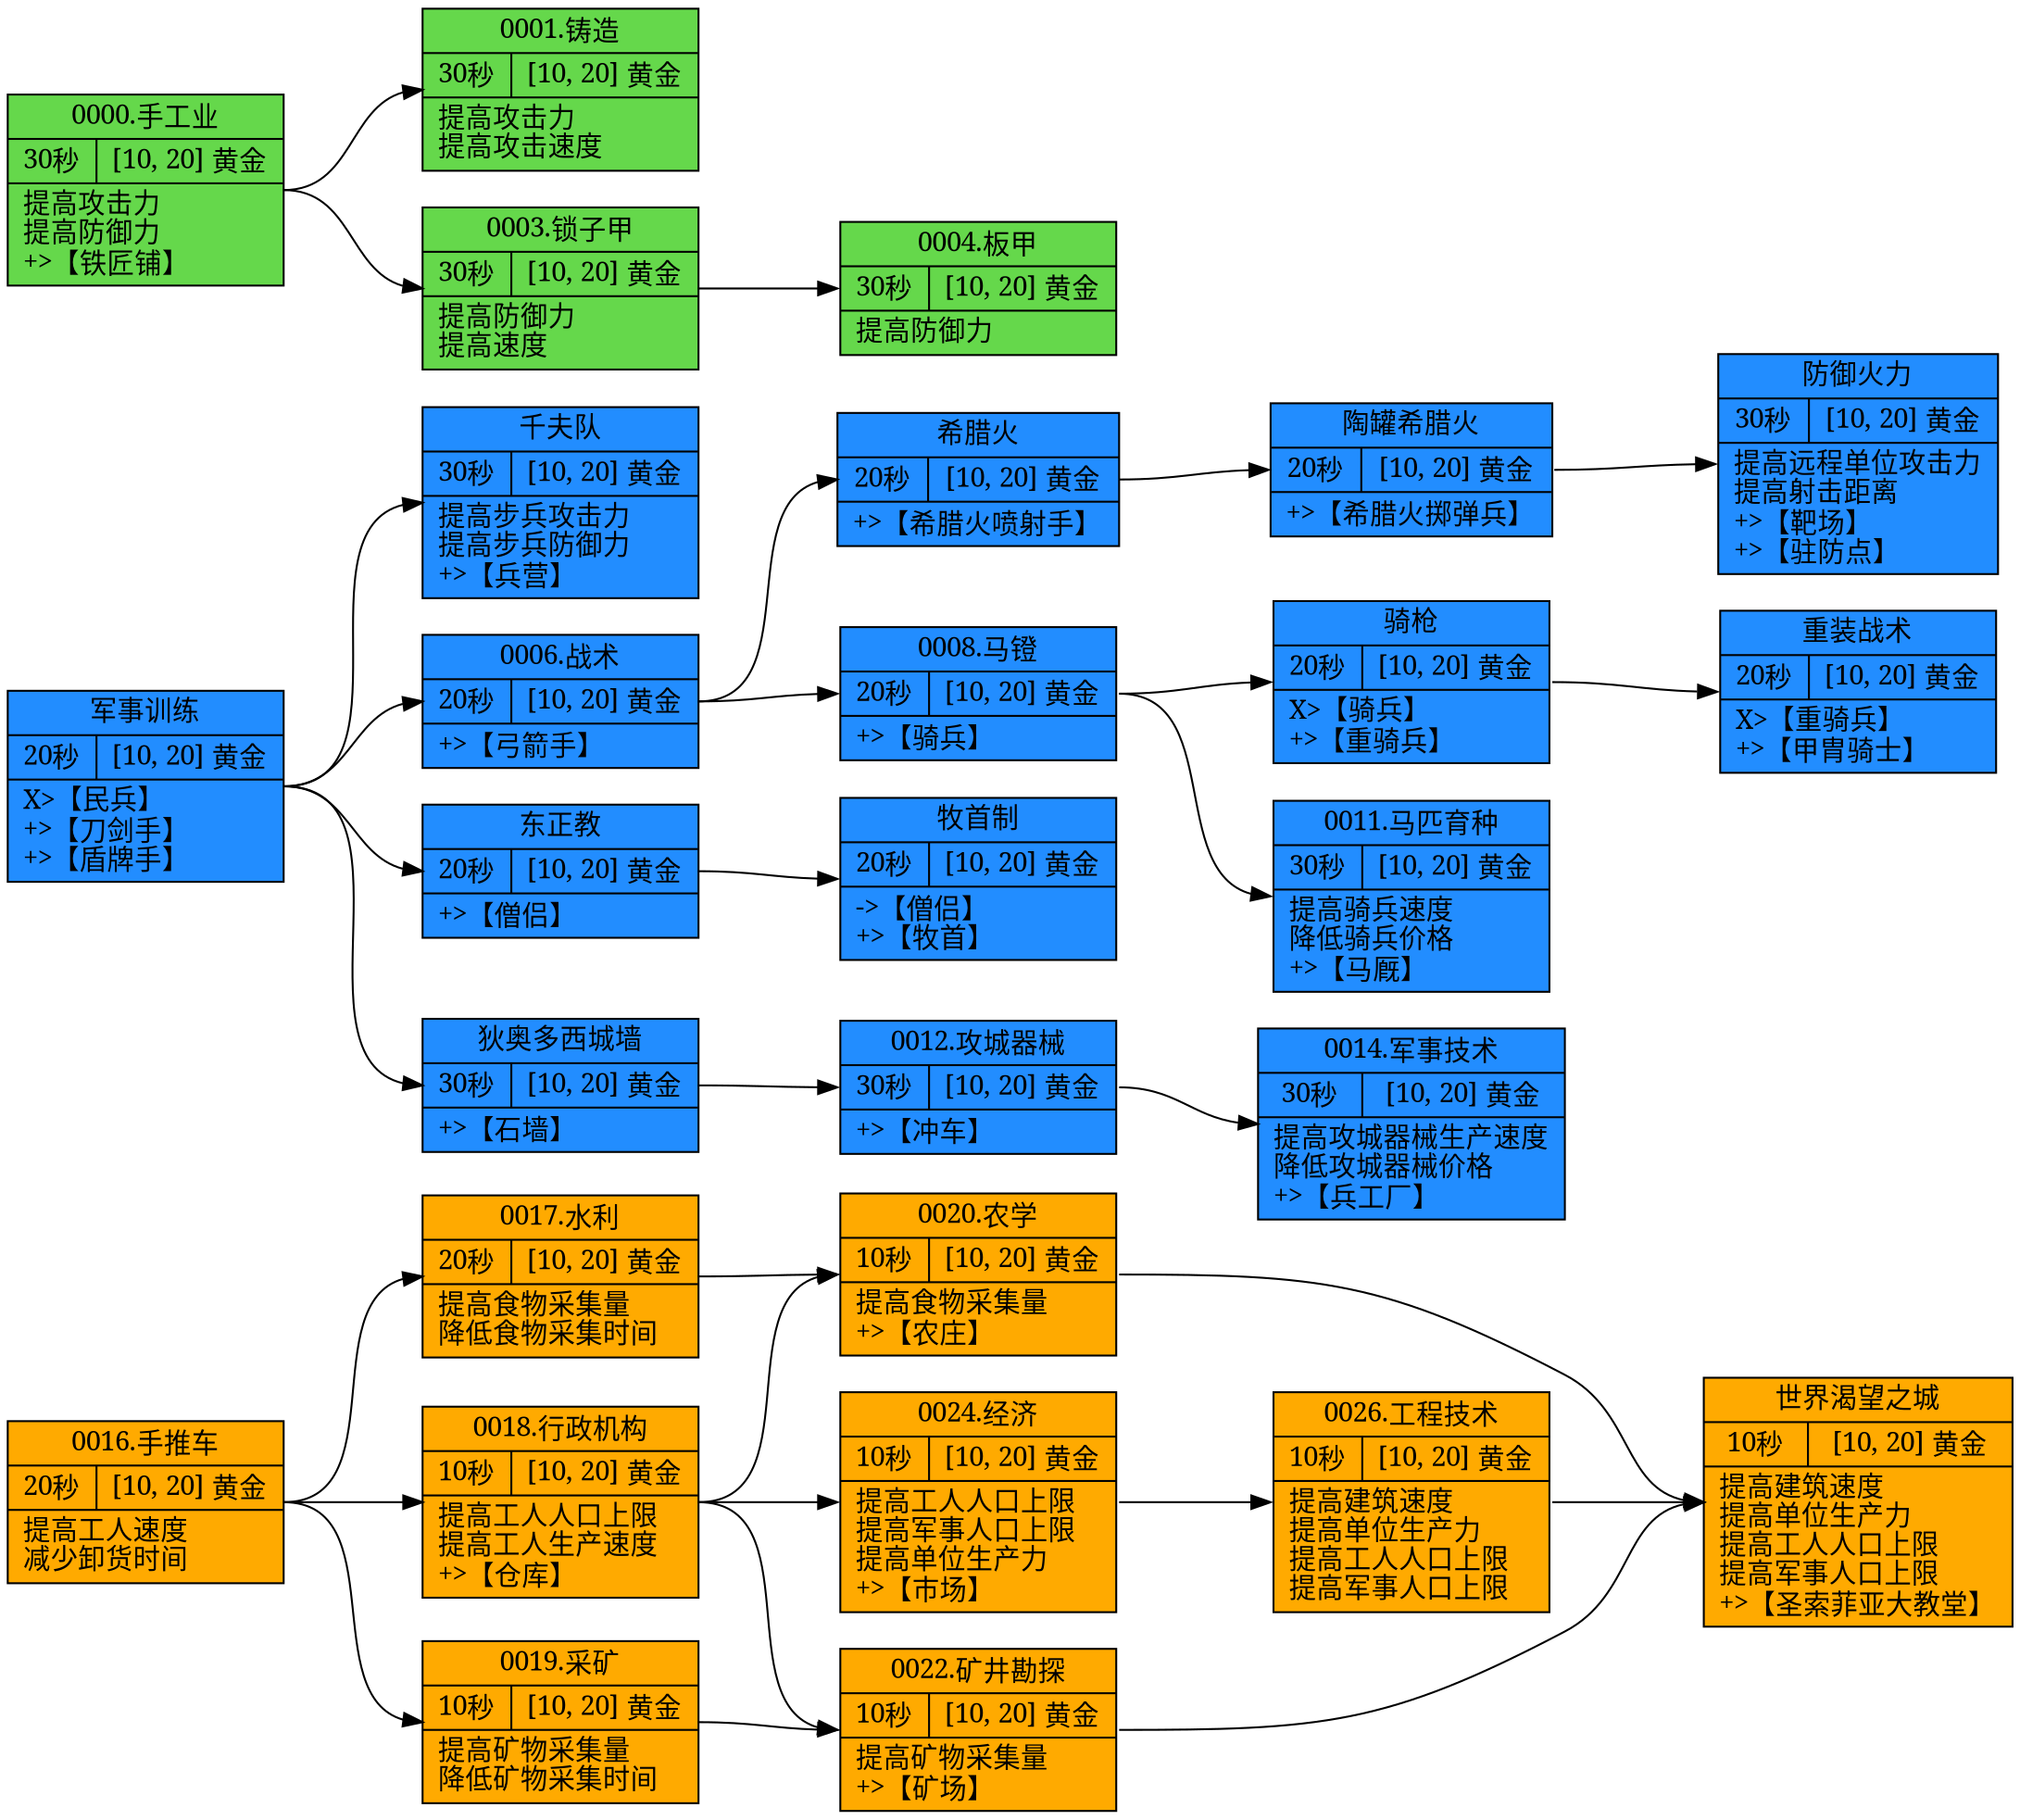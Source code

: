 digraph G {
	rankdir=LR ranksep=1
	"0016.手推车" [label="0016.手推车|{<f0>20秒| <f1>[10, 20] 黄金 }|提高工人速度\l减少卸货时间\l" fillcolor="#ffaa00" fontname=SimSun shape=record style=filled]
	"0017.水利" [label="0017.水利|{<f0>20秒| <f1>[10, 20] 黄金 }|提高食物采集量\l降低食物采集时间\l" fillcolor="#ffaa00" fontname=SimSun shape=record style=filled]
	"0016.手推车":e -> "0017.水利":w [len=2.00]
	"0018.行政机构" [label="0018.行政机构|{<f0>10秒| <f1>[10, 20] 黄金 }|提高工人人口上限\l提高工人生产速度\l\+\>【仓库】\l" fillcolor="#ffaa00" fontname=SimSun shape=record style=filled]
	"0016.手推车":e -> "0018.行政机构":w [len=2.00]
	"0019.采矿" [label="0019.采矿|{<f0>10秒| <f1>[10, 20] 黄金 }|提高矿物采集量\l降低矿物采集时间\l" fillcolor="#ffaa00" fontname=SimSun shape=record style=filled]
	"0016.手推车":e -> "0019.采矿":w [len=2.00]
	"0020.农学" [label="0020.农学|{<f0>10秒| <f1>[10, 20] 黄金 }|提高食物采集量\l\+\>【农庄】\l" fillcolor="#ffaa00" fontname=SimSun shape=record style=filled]
	"0017.水利":e -> "0020.农学":w [len=2.00]
	"0018.行政机构":e -> "0020.农学":w [len=2.00]
	"0022.矿井勘探" [label="0022.矿井勘探|{<f0>10秒| <f1>[10, 20] 黄金 }|提高矿物采集量\l\+\>【矿场】\l" fillcolor="#ffaa00" fontname=SimSun shape=record style=filled]
	"0019.采矿":e -> "0022.矿井勘探":w [len=2.00]
	"0018.行政机构":e -> "0022.矿井勘探":w [len=2.00]
	"0024.经济" [label="0024.经济|{<f0>10秒| <f1>[10, 20] 黄金 }|提高工人人口上限\l提高军事人口上限\l提高单位生产力\l\+\>【市场】\l" fillcolor="#ffaa00" fontname=SimSun shape=record style=filled]
	"0018.行政机构":e -> "0024.经济":w [len=2.00]
	"0026.工程技术" [label="0026.工程技术|{<f0>10秒| <f1>[10, 20] 黄金 }|提高建筑速度\l提高单位生产力\l提高工人人口上限\l提高军事人口上限\l" fillcolor="#ffaa00" fontname=SimSun shape=record style=filled]
	"0024.经济":e -> "0026.工程技术":w [len=2.00]
	"世界渴望之城" [label="世界渴望之城|{<f0>10秒| <f1>[10, 20] 黄金 }|提高建筑速度\l提高单位生产力\l提高工人人口上限\l提高军事人口上限\l\+\>【圣索菲亚大教堂】\l" fillcolor="#ffaa00" fontname=SimSun shape=record style=filled]
	"0026.工程技术":e -> "世界渴望之城":w [len=2.00]
	"0020.农学":e -> "世界渴望之城":w [len=2.00]
	"0022.矿井勘探":e -> "世界渴望之城":w [len=2.00]
	"军事训练" [label="军事训练|{<f0>20秒| <f1>[10, 20] 黄金 }|\X\>【民兵】\l\+\>【刀剑手】\l\+\>【盾牌手】\l" fillcolor="#228dff" fontname=SimSun shape=record style=filled]
	"千夫队" [label="千夫队|{<f0>30秒| <f1>[10, 20] 黄金 }|提高步兵攻击力\l提高步兵防御力\l\+\>【兵营】\l" fillcolor="#228dff" fontname=SimSun shape=record style=filled]
	"军事训练":e -> "千夫队":w [len=2.00]
	"0006.战术" [label="0006.战术|{<f0>20秒| <f1>[10, 20] 黄金 }|\+\>【弓箭手】\l" fillcolor="#228dff" fontname=SimSun shape=record style=filled]
	"军事训练":e -> "0006.战术":w [len=2.00]
	"希腊火" [label="希腊火|{<f0>20秒| <f1>[10, 20] 黄金 }|\+\>【希腊火喷射手】\l" fillcolor="#228dff" fontname=SimSun shape=record style=filled]
	"0006.战术":e -> "希腊火":w [len=2.00]
	"陶罐希腊火" [label="陶罐希腊火|{<f0>20秒| <f1>[10, 20] 黄金 }|\+\>【希腊火掷弹兵】\l" fillcolor="#228dff" fontname=SimSun shape=record style=filled]
	"希腊火":e -> "陶罐希腊火":w [len=2.00]
	"防御火力" [label="防御火力|{<f0>30秒| <f1>[10, 20] 黄金 }|提高远程单位攻击力\l提高射击距离\l\+\>【靶场】\l\+\>【驻防点】\l" fillcolor="#228dff" fontname=SimSun shape=record style=filled]
	"陶罐希腊火":e -> "防御火力":w [len=2.00]
	"东正教" [label="东正教|{<f0>20秒| <f1>[10, 20] 黄金 }|\+\>【僧侣】\l" fillcolor="#228dff" fontname=SimSun shape=record style=filled]
	"军事训练":e -> "东正教":w [len=2.00]
	"牧首制" [label="牧首制|{<f0>20秒| <f1>[10, 20] 黄金 }|-\>【僧侣】\l\+\>【牧首】\l" fillcolor="#228dff" fontname=SimSun shape=record style=filled]
	"东正教":e -> "牧首制":w [len=2.00]
	"0008.马镫" [label="0008.马镫|{<f0>20秒| <f1>[10, 20] 黄金 }|\+\>【骑兵】\l" fillcolor="#228dff" fontname=SimSun shape=record style=filled]
	"0006.战术":e -> "0008.马镫":w [len=2.00]
	"骑枪" [label="骑枪|{<f0>20秒| <f1>[10, 20] 黄金 }|\X\>【骑兵】\l\+\>【重骑兵】\l" fillcolor="#228dff" fontname=SimSun shape=record style=filled]
	"0008.马镫":e -> "骑枪":w [len=2.00]
	"重装战术" [label="重装战术|{<f0>20秒| <f1>[10, 20] 黄金 }|\X\>【重骑兵】\l\+\>【甲胄骑士】\l" fillcolor="#228dff" fontname=SimSun shape=record style=filled]
	"骑枪":e -> "重装战术":w [len=2.00]
	"狄奥多西城墙" [label="狄奥多西城墙|{<f0>30秒| <f1>[10, 20] 黄金 }|\+\>【石墙】\l" fillcolor="#228dff" fontname=SimSun shape=record style=filled]
	"军事训练":e -> "狄奥多西城墙":w [len=2.00]
	"0012.攻城器械" [label="0012.攻城器械|{<f0>30秒| <f1>[10, 20] 黄金 }|\+\>【冲车】\l" fillcolor="#228dff" fontname=SimSun shape=record style=filled]
	"狄奥多西城墙":e -> "0012.攻城器械":w [len=2.00]
	"0011.马匹育种" [label="0011.马匹育种|{<f0>30秒| <f1>[10, 20] 黄金 }|提高骑兵速度\l降低骑兵价格\l\+\>【马厩】\l" fillcolor="#228dff" fontname=SimSun shape=record style=filled]
	"0008.马镫":e -> "0011.马匹育种":w [len=2.00]
	"0014.军事技术" [label="0014.军事技术|{<f0>30秒| <f1>[10, 20] 黄金 }|提高攻城器械生产速度\l降低攻城器械价格\l\+\>【兵工厂】\l" fillcolor="#228dff" fontname=SimSun shape=record style=filled]
	"0012.攻城器械":e -> "0014.军事技术":w [len=2.00]
	"0000.手工业" [label="0000.手工业|{<f0>30秒| <f1>[10, 20] 黄金 }|提高攻击力\l提高防御力\l\+\>【铁匠铺】\l" fillcolor="#65d84b" fontname=SimSun shape=record style=filled]
	"0001.铸造" [label="0001.铸造|{<f0>30秒| <f1>[10, 20] 黄金 }|提高攻击力\l提高攻击速度\l" fillcolor="#65d84b" fontname=SimSun shape=record style=filled]
	"0000.手工业":e -> "0001.铸造":w [len=2.00]
	"0003.锁子甲" [label="0003.锁子甲|{<f0>30秒| <f1>[10, 20] 黄金 }|提高防御力\l提高速度\l" fillcolor="#65d84b" fontname=SimSun shape=record style=filled]
	"0000.手工业":e -> "0003.锁子甲":w [len=2.00]
	"0004.板甲" [label="0004.板甲|{<f0>30秒| <f1>[10, 20] 黄金 }|提高防御力\l" fillcolor="#65d84b" fontname=SimSun shape=record style=filled]
	"0003.锁子甲":e -> "0004.板甲":w [len=2.00]
}
